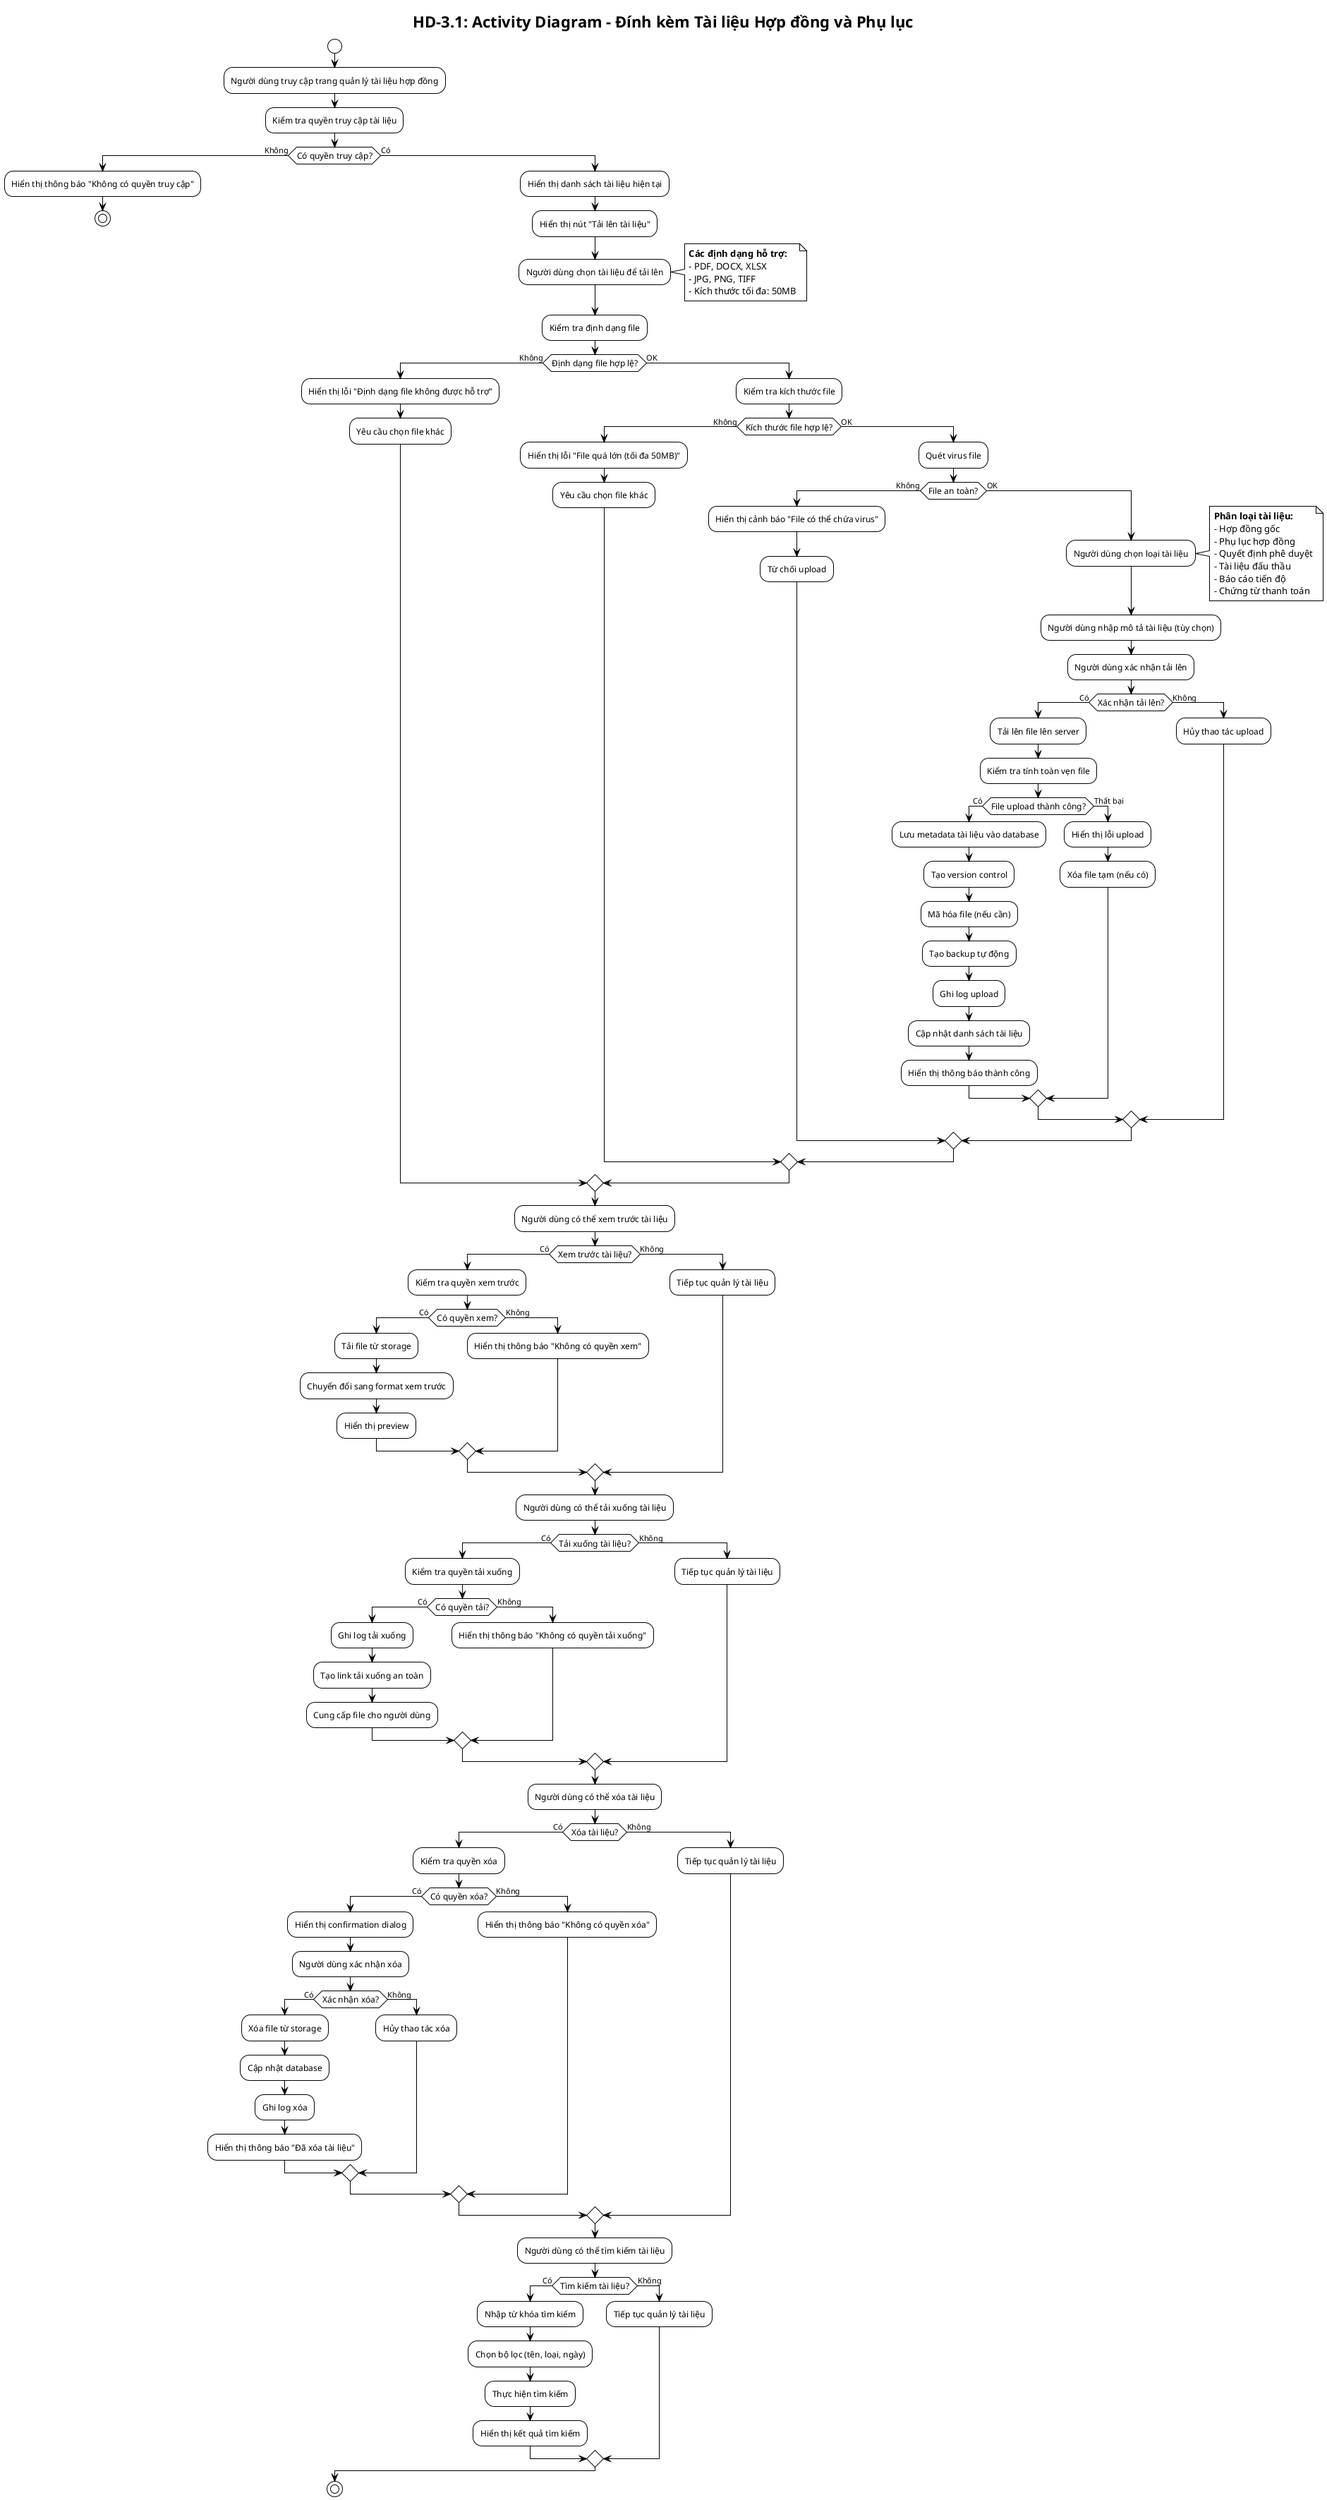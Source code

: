 @startuml HD-3.1 Activity Diagram
!theme plain
skinparam activityFontSize 12

title HD-3.1: Activity Diagram - Đính kèm Tài liệu Hợp đồng và Phụ lục

start

:Người dùng truy cập trang quản lý tài liệu hợp đồng;

:Kiểm tra quyền truy cập tài liệu;

if (Có quyền truy cập?) then (Không)
    :Hiển thị thông báo "Không có quyền truy cập";
    stop
else (Có)
    :Hiển thị danh sách tài liệu hiện tại;
    :Hiển thị nút "Tải lên tài liệu";
    
    :Người dùng chọn tài liệu để tải lên;
    note right
    **Các định dạng hỗ trợ:**
    - PDF, DOCX, XLSX
    - JPG, PNG, TIFF
    - Kích thước tối đa: 50MB
    end note
    
    :Kiểm tra định dạng file;
    
    if (Định dạng file hợp lệ?) then (Không)
        :Hiển thị lỗi "Định dạng file không được hỗ trợ";
        :Yêu cầu chọn file khác;
    else (OK)
        :Kiểm tra kích thước file;
        
        if (Kích thước file hợp lệ?) then (Không)
            :Hiển thị lỗi "File quá lớn (tối đa 50MB)";
            :Yêu cầu chọn file khác;
        else (OK)
            :Quét virus file;
            
            if (File an toàn?) then (Không)
                :Hiển thị cảnh báo "File có thể chứa virus";
                :Từ chối upload;
            else (OK)
                :Người dùng chọn loại tài liệu;
                note right
                **Phân loại tài liệu:**
                - Hợp đồng gốc
                - Phụ lục hợp đồng
                - Quyết định phê duyệt
                - Tài liệu đấu thầu
                - Báo cáo tiến độ
                - Chứng từ thanh toán
                end note
                
                :Người dùng nhập mô tả tài liệu (tùy chọn);
                
                :Người dùng xác nhận tải lên;
                
                if (Xác nhận tải lên?) then (Có)
                    :Tải lên file lên server;
                    :Kiểm tra tính toàn vẹn file;
                    
                    if (File upload thành công?) then (Có)
                        :Lưu metadata tài liệu vào database;
                        :Tạo version control;
                        :Mã hóa file (nếu cần);
                        :Tạo backup tự động;
                        :Ghi log upload;
                        :Cập nhật danh sách tài liệu;
                        :Hiển thị thông báo thành công;
                    else (Thất bại)
                        :Hiển thị lỗi upload;
                        :Xóa file tạm (nếu có);
                    endif
                else (Không)
                    :Hủy thao tác upload;
                endif
            endif
        endif
    endif
    
    :Người dùng có thể xem trước tài liệu;
    
    if (Xem trước tài liệu?) then (Có)
        :Kiểm tra quyền xem trước;
        
        if (Có quyền xem?) then (Có)
            :Tải file từ storage;
            :Chuyển đổi sang format xem trước;
            :Hiển thị preview;
        else (Không)
            :Hiển thị thông báo "Không có quyền xem";
        endif
    else (Không)
        :Tiếp tục quản lý tài liệu;
    endif
    
    :Người dùng có thể tải xuống tài liệu;
    
    if (Tải xuống tài liệu?) then (Có)
        :Kiểm tra quyền tải xuống;
        
        if (Có quyền tải?) then (Có)
            :Ghi log tải xuống;
            :Tạo link tải xuống an toàn;
            :Cung cấp file cho người dùng;
        else (Không)
            :Hiển thị thông báo "Không có quyền tải xuống";
        endif
    else (Không)
        :Tiếp tục quản lý tài liệu;
    endif
    
    :Người dùng có thể xóa tài liệu;
    
    if (Xóa tài liệu?) then (Có)
        :Kiểm tra quyền xóa;
        
        if (Có quyền xóa?) then (Có)
            :Hiển thị confirmation dialog;
            :Người dùng xác nhận xóa;
            
            if (Xác nhận xóa?) then (Có)
                :Xóa file từ storage;
                :Cập nhật database;
                :Ghi log xóa;
                :Hiển thị thông báo "Đã xóa tài liệu";
            else (Không)
                :Hủy thao tác xóa;
            endif
        else (Không)
            :Hiển thị thông báo "Không có quyền xóa";
        endif
    else (Không)
        :Tiếp tục quản lý tài liệu;
    endif
    
    :Người dùng có thể tìm kiếm tài liệu;
    
    if (Tìm kiếm tài liệu?) then (Có)
        :Nhập từ khóa tìm kiếm;
        :Chọn bộ lọc (tên, loại, ngày);
        :Thực hiện tìm kiếm;
        :Hiển thị kết quả tìm kiếm;
    else (Không)
        :Tiếp tục quản lý tài liệu;
    endif
endif

stop

@enduml
